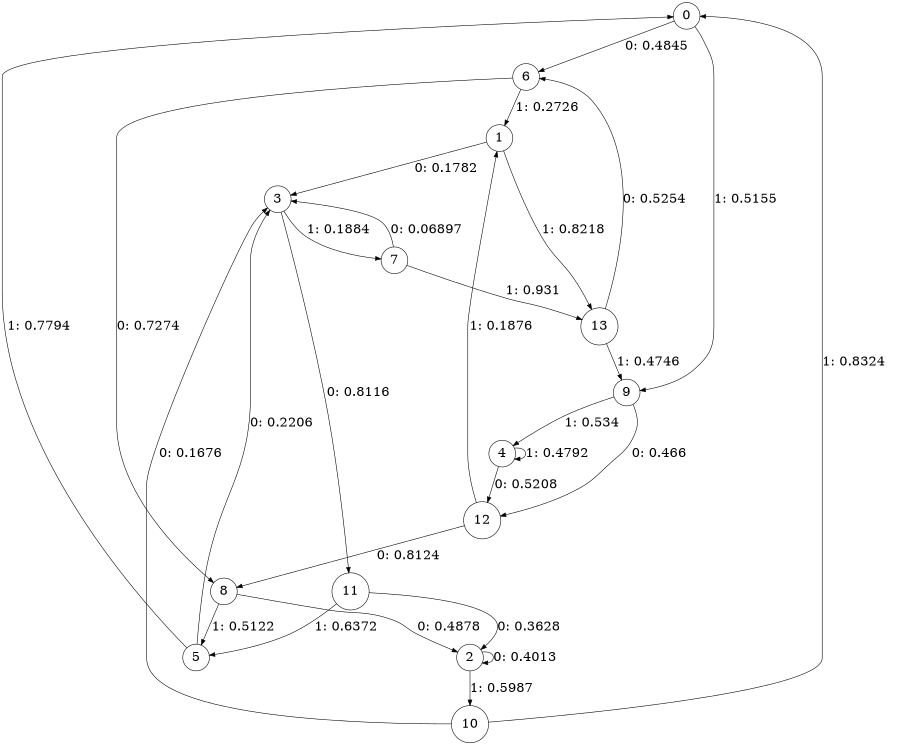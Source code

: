 digraph "ch33faceL4" {
size = "6,8.5";
ratio = "fill";
node [shape = circle];
node [fontsize = 24];
edge [fontsize = 24];
0 -> 6 [label = "0: 0.4845   "];
0 -> 9 [label = "1: 0.5155   "];
1 -> 3 [label = "0: 0.1782   "];
1 -> 13 [label = "1: 0.8218   "];
2 -> 2 [label = "0: 0.4013   "];
2 -> 10 [label = "1: 0.5987   "];
3 -> 11 [label = "0: 0.8116   "];
3 -> 7 [label = "1: 0.1884   "];
4 -> 12 [label = "0: 0.5208   "];
4 -> 4 [label = "1: 0.4792   "];
5 -> 3 [label = "0: 0.2206   "];
5 -> 0 [label = "1: 0.7794   "];
6 -> 8 [label = "0: 0.7274   "];
6 -> 1 [label = "1: 0.2726   "];
7 -> 3 [label = "0: 0.06897  "];
7 -> 13 [label = "1: 0.931    "];
8 -> 2 [label = "0: 0.4878   "];
8 -> 5 [label = "1: 0.5122   "];
9 -> 12 [label = "0: 0.466    "];
9 -> 4 [label = "1: 0.534    "];
10 -> 3 [label = "0: 0.1676   "];
10 -> 0 [label = "1: 0.8324   "];
11 -> 2 [label = "0: 0.3628   "];
11 -> 5 [label = "1: 0.6372   "];
12 -> 8 [label = "0: 0.8124   "];
12 -> 1 [label = "1: 0.1876   "];
13 -> 6 [label = "0: 0.5254   "];
13 -> 9 [label = "1: 0.4746   "];
}